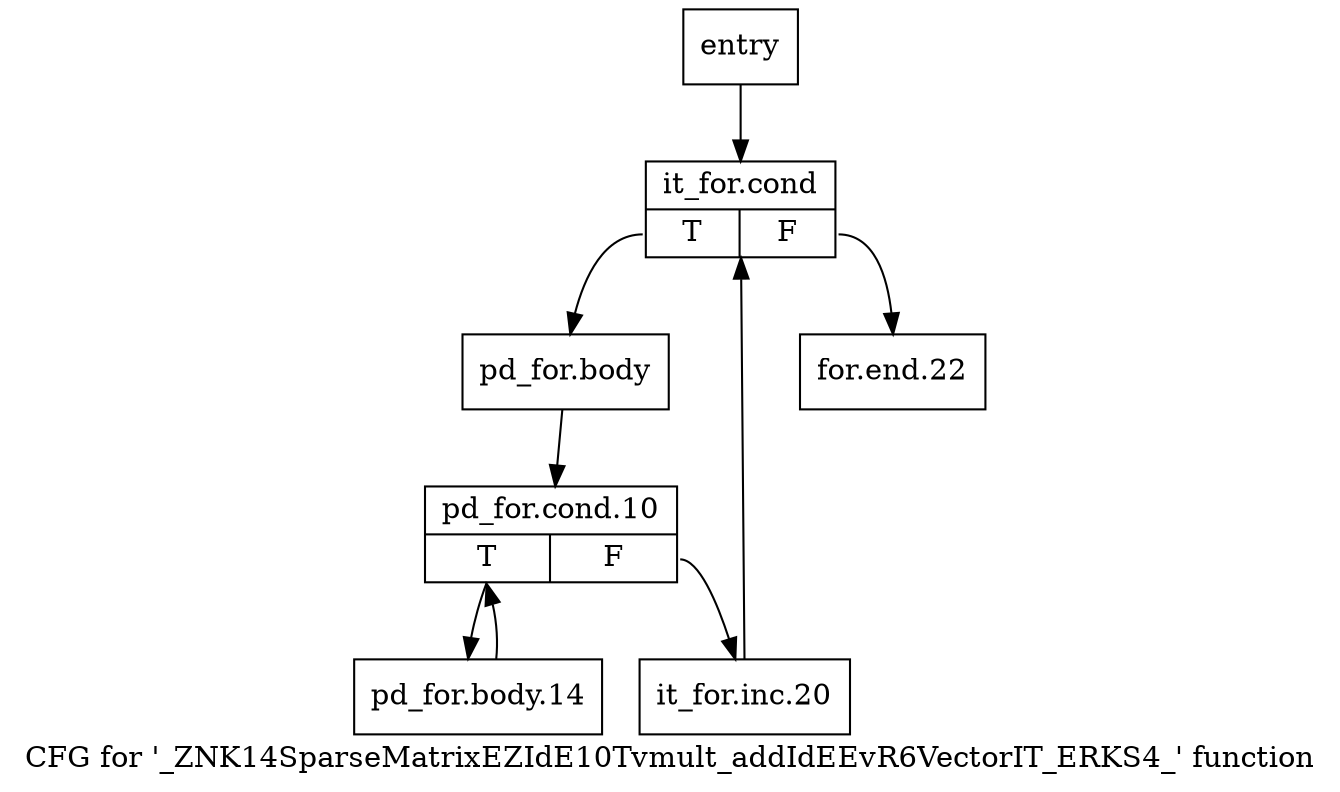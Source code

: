 digraph "CFG for '_ZNK14SparseMatrixEZIdE10Tvmult_addIdEEvR6VectorIT_ERKS4_' function" {
	label="CFG for '_ZNK14SparseMatrixEZIdE10Tvmult_addIdEEvR6VectorIT_ERKS4_' function";

	Node0x72e3c40 [shape=record,label="{entry}"];
	Node0x72e3c40 -> Node0x72e3c90;
	Node0x72e3c90 [shape=record,label="{it_for.cond|{<s0>T|<s1>F}}"];
	Node0x72e3c90:s0 -> Node0x72e3ce0;
	Node0x72e3c90:s1 -> Node0x72e3e20;
	Node0x72e3ce0 [shape=record,label="{pd_for.body}"];
	Node0x72e3ce0 -> Node0x72e3d30;
	Node0x72e3d30 [shape=record,label="{pd_for.cond.10|{<s0>T|<s1>F}}"];
	Node0x72e3d30:s0 -> Node0x72e3d80;
	Node0x72e3d30:s1 -> Node0x72e3dd0;
	Node0x72e3d80 [shape=record,label="{pd_for.body.14}"];
	Node0x72e3d80 -> Node0x72e3d30;
	Node0x72e3dd0 [shape=record,label="{it_for.inc.20}"];
	Node0x72e3dd0 -> Node0x72e3c90;
	Node0x72e3e20 [shape=record,label="{for.end.22}"];
}

